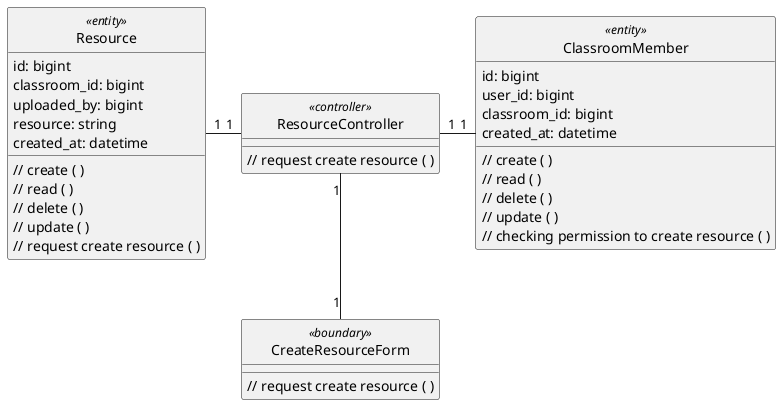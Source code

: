 @startuml createResource

class Resource <<entity>> {
    id: bigint
    classroom_id: bigint
    uploaded_by: bigint
    resource: string
    created_at: datetime

    // create ( )
    // read ( )
    // delete ( )
    // update ( )
    // request create resource ( )
}

class ClassroomMember <<entity>> {
    id: bigint
    user_id: bigint
    classroom_id: bigint
    created_at: datetime

    // create ( )
    // read ( )
    // delete ( )
    // update ( )
    // checking permission to create resource ( )
}

class CreateResourceForm <<boundary>> {
    // request create resource ( )
}

class ResourceController <<controller>> {
    // request create resource ( )
}

hide Resource <<entity>> circle
hide CreateResourceForm <<boundary>> circle
hide ResourceController <<controller>> circle

ResourceController "1" -left- "1" Resource
ResourceController "1" -right- "1" ClassroomMember
ResourceController "1" -down- "1" CreateResourceForm



@enduml
